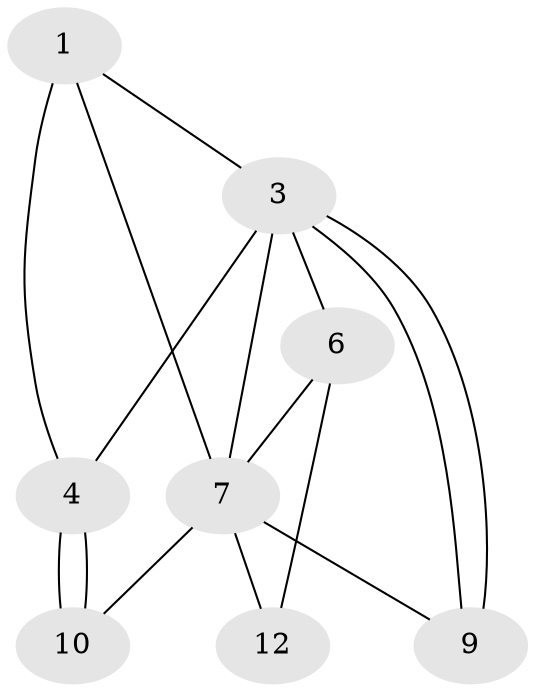 // Generated by graph-tools (version 1.1) at 2025/46/02/15/25 05:46:28]
// undirected, 8 vertices, 15 edges
graph export_dot {
graph [start="1"]
  node [color=gray90,style=filled];
  1 [super="+2+16"];
  3 [super="+5+8+11+17+19"];
  4 [super="+14"];
  6;
  7 [super="+13"];
  9;
  10 [super="+2"];
  12 [super="+18"];
  1 -- 3;
  1 -- 4;
  1 -- 7;
  3 -- 4;
  3 -- 6;
  3 -- 7;
  3 -- 9;
  3 -- 9;
  4 -- 10;
  4 -- 10;
  6 -- 7;
  6 -- 12;
  7 -- 9;
  7 -- 10;
  7 -- 12;
}

